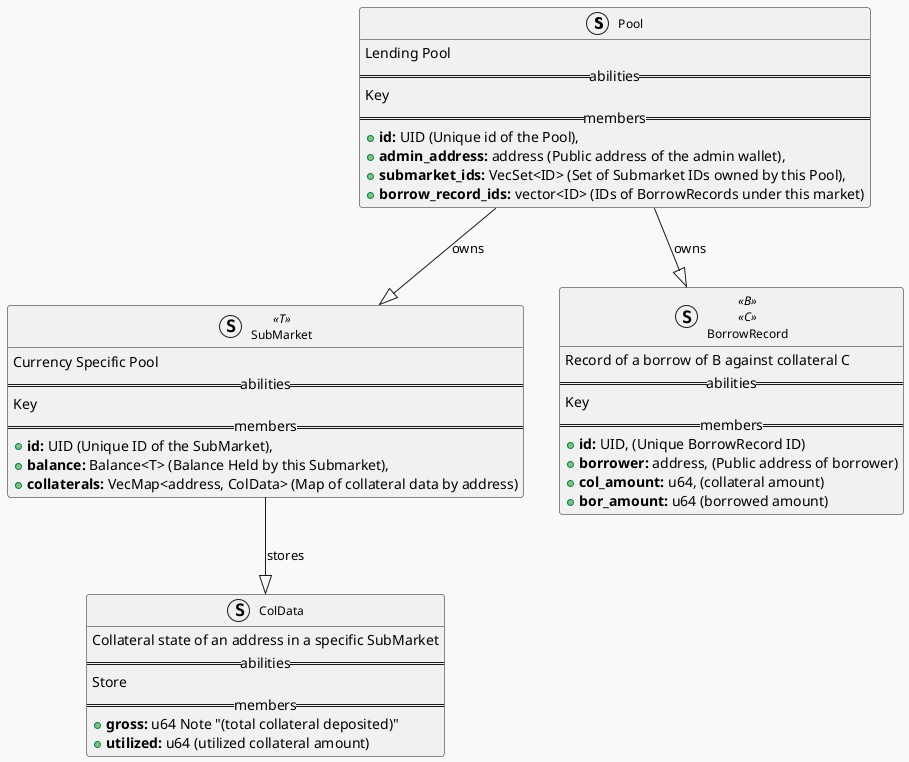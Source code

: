 @startuml
!theme mars
skinparam classFontName Courier New
skinparam classFontSize 12
struct Pool {
    Lending Pool
    ==abilities==
    Key
    ==members==
    +<b>id:</b> UID (Unique id of the Pool),
    +<b>admin_address:</b> address (Public address of the admin wallet),
    +<b>submarket_ids:</b> VecSet<ID> (Set of Submarket IDs owned by this Pool),
    +<b>borrow_record_ids:</b> vector<ID> (IDs of BorrowRecords under this market)
}


struct SubMarket <<T>> {
    Currency Specific Pool
    ==abilities==
    Key
    ==members==
    +<b>id:</b> UID (Unique ID of the SubMarket),
    +<b>balance:</b> Balance<T> (Balance Held by this Submarket),
    +<b>collaterals:</b> VecMap<address, ColData> (Map of collateral data by address)
}

struct ColData {
    Collateral state of an address in a specific SubMarket
    ==abilities==
    Store
    ==members==
    +<b>gross:</b> u64 Note "(total collateral deposited)"
    +<b>utilized:</b> u64 (utilized collateral amount)
}

struct BorrowRecord <<B>> <<C>> {
    Record of a borrow of B against collateral C
    ==abilities==
    Key
    ==members==
    +<b>id:</b> UID, (Unique BorrowRecord ID)
    +<b>borrower:</b> address, (Public address of borrower)
    +<b>col_amount:</b> u64, (collateral amount)
    +<b>bor_amount:</b> u64 (borrowed amount)
}

Pool --|> BorrowRecord : owns
Pool --|> SubMarket : owns
SubMarket --|> ColData : stores
@enduml

